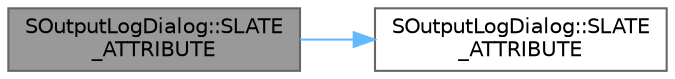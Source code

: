 digraph "SOutputLogDialog::SLATE_ATTRIBUTE"
{
 // INTERACTIVE_SVG=YES
 // LATEX_PDF_SIZE
  bgcolor="transparent";
  edge [fontname=Helvetica,fontsize=10,labelfontname=Helvetica,labelfontsize=10];
  node [fontname=Helvetica,fontsize=10,shape=box,height=0.2,width=0.4];
  rankdir="LR";
  Node1 [id="Node000001",label="SOutputLogDialog::SLATE\l_ATTRIBUTE",height=0.2,width=0.4,color="gray40", fillcolor="grey60", style="filled", fontcolor="black",tooltip="Displays the modal dialog box."];
  Node1 -> Node2 [id="edge1_Node000001_Node000002",color="steelblue1",style="solid",tooltip=" "];
  Node2 [id="Node000002",label="SOutputLogDialog::SLATE\l_ATTRIBUTE",height=0.2,width=0.4,color="grey40", fillcolor="white", style="filled",URL="$d3/d07/classSOutputLogDialog.html#a454d4c7ce091433af637ea8b443561b9",tooltip=" "];
}
